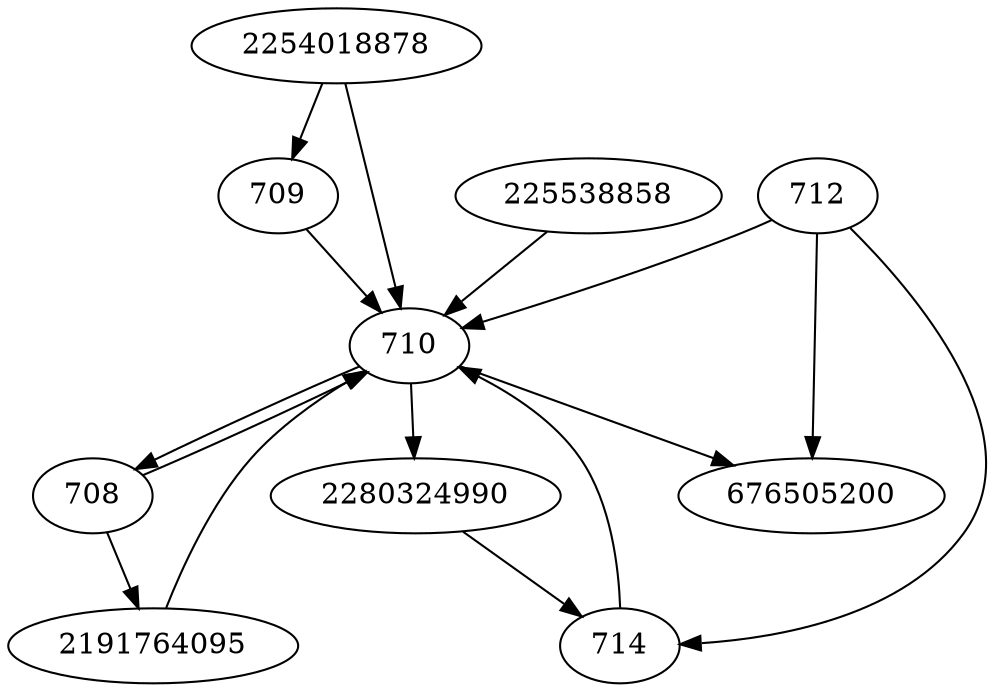 strict digraph  {
2254018878;
708;
709;
710;
712;
225538858;
714;
676505200;
2280324990;
2191764095;
2254018878 -> 709;
2254018878 -> 710;
708 -> 2191764095;
708 -> 710;
709 -> 710;
710 -> 708;
710 -> 2280324990;
710 -> 676505200;
712 -> 676505200;
712 -> 714;
712 -> 710;
225538858 -> 710;
714 -> 710;
2280324990 -> 714;
2191764095 -> 710;
}
